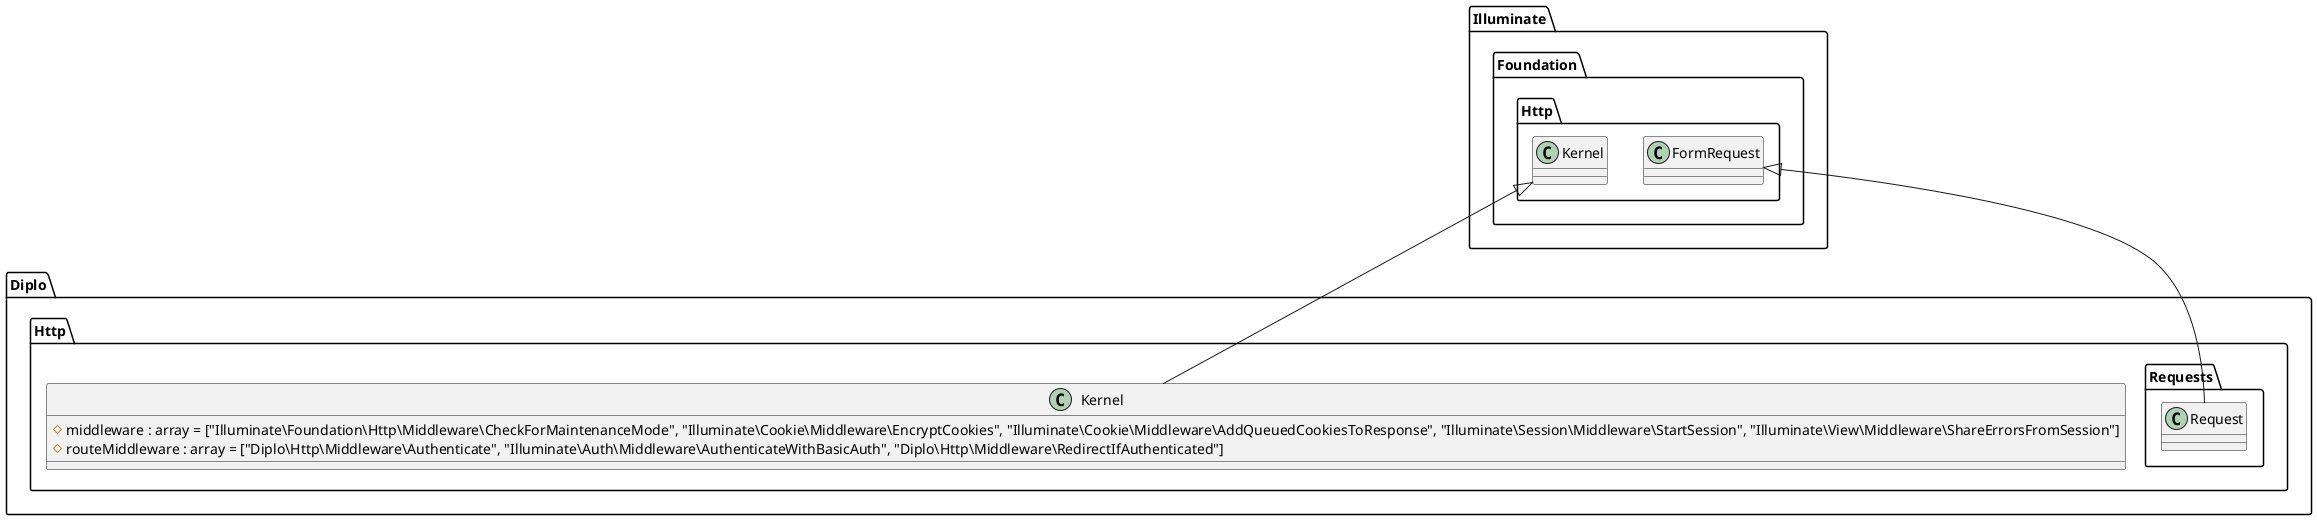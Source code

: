 @startuml
abstract class Diplo.Http.Requests.Request {
}
class Diplo.Http.Requests.Request extends Illuminate.Foundation.Http.FormRequest

class Diplo.Http.Kernel {
    #middleware : array = ["Illuminate\Foundation\Http\Middleware\CheckForMaintenanceMode", "Illuminate\Cookie\Middleware\EncryptCookies", "Illuminate\Cookie\Middleware\AddQueuedCookiesToResponse", "Illuminate\Session\Middleware\StartSession", "Illuminate\View\Middleware\ShareErrorsFromSession"]
    #routeMiddleware : array = ["Diplo\Http\Middleware\Authenticate", "Illuminate\Auth\Middleware\AuthenticateWithBasicAuth", "Diplo\Http\Middleware\RedirectIfAuthenticated"]
}
class Diplo.Http.Kernel extends Illuminate.Foundation.Http.Kernel
@enduml

